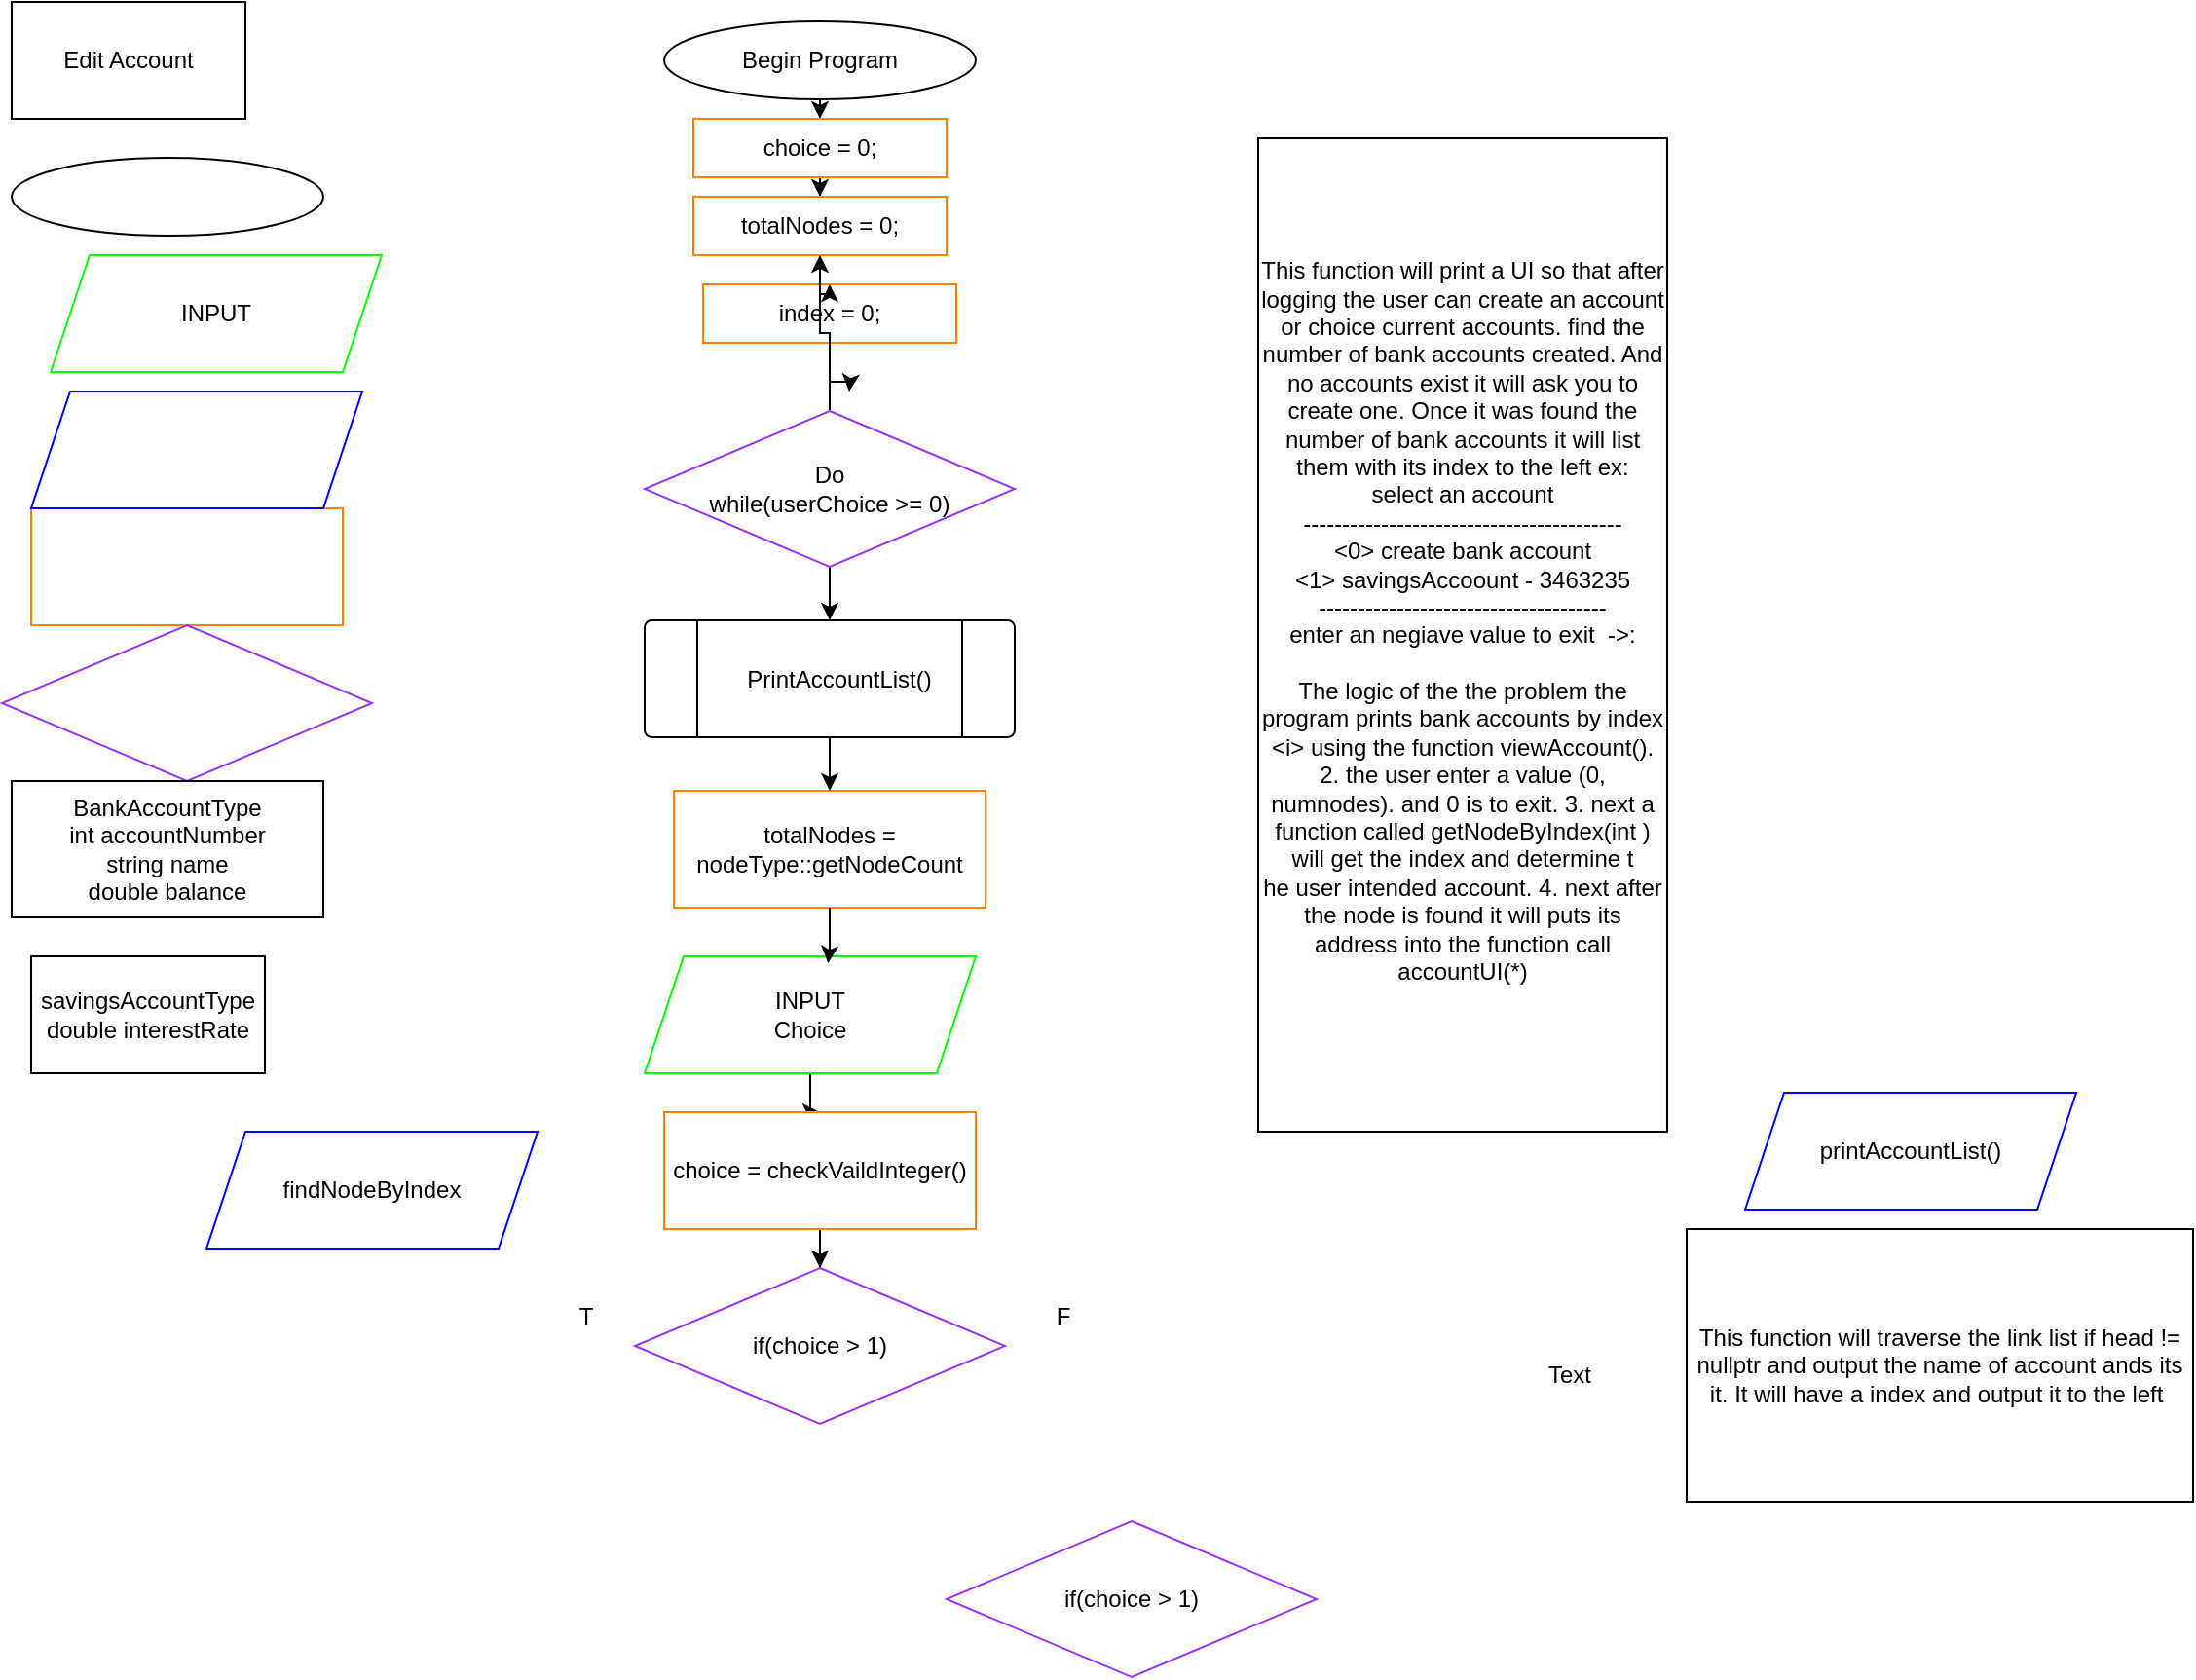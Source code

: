 <mxfile version="24.7.12">
  <diagram name="Page-1" id="hJQSSTD4_o5KoV_Qv5LV">
    <mxGraphModel dx="2283" dy="674" grid="1" gridSize="10" guides="1" tooltips="1" connect="1" arrows="1" fold="1" page="1" pageScale="1" pageWidth="850" pageHeight="1100" math="0" shadow="0">
      <root>
        <mxCell id="0" />
        <mxCell id="1" parent="0" />
        <mxCell id="r8TldyLNZNYGHYZAbkJL-1" value="Edit Account" style="rounded=0;whiteSpace=wrap;html=1;" vertex="1" parent="1">
          <mxGeometry width="120" height="60" as="geometry" />
        </mxCell>
        <mxCell id="r8TldyLNZNYGHYZAbkJL-2" value="" style="ellipse;whiteSpace=wrap;html=1;strokeColor=#000000;" vertex="1" parent="1">
          <mxGeometry y="80" width="160" height="40" as="geometry" />
        </mxCell>
        <mxCell id="r8TldyLNZNYGHYZAbkJL-3" value="INPUT" style="shape=parallelogram;perimeter=parallelogramPerimeter;whiteSpace=wrap;html=1;fixedSize=1;strokeColor=#00FF00;" vertex="1" parent="1">
          <mxGeometry x="20" y="130" width="170" height="60" as="geometry" />
        </mxCell>
        <mxCell id="r8TldyLNZNYGHYZAbkJL-4" value="" style="rounded=0;whiteSpace=wrap;html=1;strokeColor=#FF8000;" vertex="1" parent="1">
          <mxGeometry x="10" y="260" width="160" height="60" as="geometry" />
        </mxCell>
        <mxCell id="r8TldyLNZNYGHYZAbkJL-5" value="" style="rhombus;whiteSpace=wrap;html=1;strokeColor=#9933FF;" vertex="1" parent="1">
          <mxGeometry x="-5" y="320" width="190" height="80" as="geometry" />
        </mxCell>
        <mxCell id="r8TldyLNZNYGHYZAbkJL-6" value="Begin Program" style="ellipse;whiteSpace=wrap;html=1;strokeColor=#000000;" vertex="1" parent="1">
          <mxGeometry x="335" y="10" width="160" height="40" as="geometry" />
        </mxCell>
        <mxCell id="r8TldyLNZNYGHYZAbkJL-7" value="" style="endArrow=classic;html=1;rounded=0;exitX=0.5;exitY=1;exitDx=0;exitDy=0;entryX=0.5;entryY=0;entryDx=0;entryDy=0;" edge="1" parent="1" source="r8TldyLNZNYGHYZAbkJL-6" target="r8TldyLNZNYGHYZAbkJL-34">
          <mxGeometry width="50" height="50" relative="1" as="geometry">
            <mxPoint x="170" y="90" as="sourcePoint" />
            <mxPoint x="410" y="60" as="targetPoint" />
          </mxGeometry>
        </mxCell>
        <mxCell id="r8TldyLNZNYGHYZAbkJL-8" value="&lt;div&gt;BankAccountType&lt;/div&gt;&lt;div&gt;int accountNumber&lt;/div&gt;&lt;div&gt;string name&lt;/div&gt;&lt;div&gt;double balance&lt;br&gt;&lt;/div&gt;" style="rounded=0;whiteSpace=wrap;html=1;" vertex="1" parent="1">
          <mxGeometry y="400" width="160" height="70" as="geometry" />
        </mxCell>
        <mxCell id="r8TldyLNZNYGHYZAbkJL-9" value="&lt;div&gt;savingsAccountType&lt;/div&gt;&lt;div&gt;double interestRate&lt;br&gt;&lt;/div&gt;" style="rounded=0;whiteSpace=wrap;html=1;" vertex="1" parent="1">
          <mxGeometry x="10" y="490" width="120" height="60" as="geometry" />
        </mxCell>
        <mxCell id="r8TldyLNZNYGHYZAbkJL-11" value="&lt;div&gt;This function will print a UI so that after logging the user can create an account or choice current accounts. find the number of bank accounts created. And no accounts exist it will ask you to create one. Once it was found the number of bank accounts it will list them with its index to the left ex:&lt;/div&gt;&lt;div&gt;select an account&lt;br&gt;&lt;/div&gt;&lt;div&gt;-----------------------------------------&lt;br&gt;&lt;/div&gt;&lt;div&gt;&amp;lt;0&amp;gt; create bank account&lt;/div&gt;&lt;div&gt;&amp;lt;1&amp;gt; savingsAccoount - 3463235&lt;/div&gt;&lt;div&gt;-------------------------------------&lt;/div&gt;&lt;div&gt;enter an negiave value to exit&amp;nbsp; -&amp;gt;:&lt;/div&gt;&lt;div&gt;&lt;br&gt;&lt;/div&gt;&lt;div&gt;The logic of the the problem the program prints bank accounts by index &amp;lt;i&amp;gt; using the function viewAccount(). 2. the user enter a value (0, numnodes). and 0 is to exit. 3. next a function called getNodeByIndex(int ) will get the index and determine t&lt;/div&gt;&lt;div&gt;he user intended account. 4. next after the node is found it will puts its address into the function call accountUI(*)&lt;br&gt;&lt;/div&gt;&lt;div&gt;&lt;br&gt;&lt;/div&gt;" style="rounded=0;whiteSpace=wrap;html=1;" vertex="1" parent="1">
          <mxGeometry x="640" y="70" width="210" height="510" as="geometry" />
        </mxCell>
        <mxCell id="r8TldyLNZNYGHYZAbkJL-12" value="" style="shape=parallelogram;perimeter=parallelogramPerimeter;whiteSpace=wrap;html=1;fixedSize=1;strokeColor=#0000FF;" vertex="1" parent="1">
          <mxGeometry x="10" y="200" width="170" height="60" as="geometry" />
        </mxCell>
        <mxCell id="r8TldyLNZNYGHYZAbkJL-45" style="edgeStyle=orthogonalEdgeStyle;rounded=0;orthogonalLoop=1;jettySize=auto;html=1;" edge="1" parent="1" source="r8TldyLNZNYGHYZAbkJL-13" target="r8TldyLNZNYGHYZAbkJL-33">
          <mxGeometry relative="1" as="geometry" />
        </mxCell>
        <mxCell id="r8TldyLNZNYGHYZAbkJL-13" value="&lt;div&gt;INPUT&lt;/div&gt;Choice" style="shape=parallelogram;perimeter=parallelogramPerimeter;whiteSpace=wrap;html=1;fixedSize=1;strokeColor=#00FF00;" vertex="1" parent="1">
          <mxGeometry x="325" y="490" width="170" height="60" as="geometry" />
        </mxCell>
        <mxCell id="r8TldyLNZNYGHYZAbkJL-21" value="totalNodes = nodeType::getNodeCount" style="rounded=0;whiteSpace=wrap;html=1;strokeColor=#FF8000;" vertex="1" parent="1">
          <mxGeometry x="340" y="405" width="160" height="60" as="geometry" />
        </mxCell>
        <mxCell id="r8TldyLNZNYGHYZAbkJL-39" style="edgeStyle=orthogonalEdgeStyle;rounded=0;orthogonalLoop=1;jettySize=auto;html=1;" edge="1" parent="1" source="r8TldyLNZNYGHYZAbkJL-22">
          <mxGeometry relative="1" as="geometry">
            <mxPoint x="430" y="200" as="targetPoint" />
          </mxGeometry>
        </mxCell>
        <mxCell id="r8TldyLNZNYGHYZAbkJL-22" value="index = 0;" style="rounded=0;whiteSpace=wrap;html=1;strokeColor=#FF8000;" vertex="1" parent="1">
          <mxGeometry x="355" y="145" width="130" height="30" as="geometry" />
        </mxCell>
        <mxCell id="r8TldyLNZNYGHYZAbkJL-23" value="printAccountList()" style="shape=parallelogram;perimeter=parallelogramPerimeter;whiteSpace=wrap;html=1;fixedSize=1;strokeColor=#0000FF;" vertex="1" parent="1">
          <mxGeometry x="890" y="560" width="170" height="60" as="geometry" />
        </mxCell>
        <mxCell id="r8TldyLNZNYGHYZAbkJL-27" value="findNodeByIndex" style="shape=parallelogram;perimeter=parallelogramPerimeter;whiteSpace=wrap;html=1;fixedSize=1;strokeColor=#0000FF;" vertex="1" parent="1">
          <mxGeometry x="100" y="580" width="170" height="60" as="geometry" />
        </mxCell>
        <mxCell id="r8TldyLNZNYGHYZAbkJL-28" value="This function will traverse the link list if head != nullptr and output the name of account ands its it. It will have a index and output it to the left&amp;nbsp; " style="rounded=0;whiteSpace=wrap;html=1;" vertex="1" parent="1">
          <mxGeometry x="860" y="630" width="260" height="140" as="geometry" />
        </mxCell>
        <mxCell id="r8TldyLNZNYGHYZAbkJL-43" style="edgeStyle=orthogonalEdgeStyle;rounded=0;orthogonalLoop=1;jettySize=auto;html=1;" edge="1" parent="1" source="r8TldyLNZNYGHYZAbkJL-29" target="r8TldyLNZNYGHYZAbkJL-21">
          <mxGeometry relative="1" as="geometry" />
        </mxCell>
        <mxCell id="r8TldyLNZNYGHYZAbkJL-29" value="" style="verticalLabelPosition=bottom;verticalAlign=top;html=1;shape=process;whiteSpace=wrap;rounded=1;size=0.14;arcSize=6;" vertex="1" parent="1">
          <mxGeometry x="325" y="317.5" width="190" height="60" as="geometry" />
        </mxCell>
        <mxCell id="r8TldyLNZNYGHYZAbkJL-47" style="edgeStyle=orthogonalEdgeStyle;rounded=0;orthogonalLoop=1;jettySize=auto;html=1;" edge="1" parent="1" source="r8TldyLNZNYGHYZAbkJL-33" target="r8TldyLNZNYGHYZAbkJL-46">
          <mxGeometry relative="1" as="geometry" />
        </mxCell>
        <mxCell id="r8TldyLNZNYGHYZAbkJL-33" value="choice = checkVaildInteger()" style="rounded=0;whiteSpace=wrap;html=1;strokeColor=#FF8000;" vertex="1" parent="1">
          <mxGeometry x="335" y="570" width="160" height="60" as="geometry" />
        </mxCell>
        <mxCell id="r8TldyLNZNYGHYZAbkJL-38" style="edgeStyle=orthogonalEdgeStyle;rounded=0;orthogonalLoop=1;jettySize=auto;html=1;entryX=0.5;entryY=0;entryDx=0;entryDy=0;" edge="1" parent="1" source="r8TldyLNZNYGHYZAbkJL-34" target="r8TldyLNZNYGHYZAbkJL-36">
          <mxGeometry relative="1" as="geometry" />
        </mxCell>
        <mxCell id="r8TldyLNZNYGHYZAbkJL-34" value="&lt;div&gt;choice = 0;&lt;/div&gt;" style="rounded=0;whiteSpace=wrap;html=1;strokeColor=#FF8000;" vertex="1" parent="1">
          <mxGeometry x="350" y="60" width="130" height="30" as="geometry" />
        </mxCell>
        <mxCell id="r8TldyLNZNYGHYZAbkJL-35" value="PrintAccountList()" style="text;strokeColor=none;align=center;fillColor=none;html=1;verticalAlign=middle;whiteSpace=wrap;rounded=0;" vertex="1" parent="1">
          <mxGeometry x="395" y="332.5" width="60" height="30" as="geometry" />
        </mxCell>
        <mxCell id="r8TldyLNZNYGHYZAbkJL-37" value="" style="edgeStyle=orthogonalEdgeStyle;rounded=0;orthogonalLoop=1;jettySize=auto;html=1;" edge="1" parent="1" source="r8TldyLNZNYGHYZAbkJL-36" target="r8TldyLNZNYGHYZAbkJL-22">
          <mxGeometry relative="1" as="geometry" />
        </mxCell>
        <mxCell id="r8TldyLNZNYGHYZAbkJL-36" value="totalNodes = 0;" style="rounded=0;whiteSpace=wrap;html=1;strokeColor=#FF8000;" vertex="1" parent="1">
          <mxGeometry x="350" y="100" width="130" height="30" as="geometry" />
        </mxCell>
        <mxCell id="r8TldyLNZNYGHYZAbkJL-41" value="" style="edgeStyle=orthogonalEdgeStyle;rounded=0;orthogonalLoop=1;jettySize=auto;html=1;" edge="1" parent="1" source="r8TldyLNZNYGHYZAbkJL-40" target="r8TldyLNZNYGHYZAbkJL-36">
          <mxGeometry relative="1" as="geometry" />
        </mxCell>
        <mxCell id="r8TldyLNZNYGHYZAbkJL-42" style="edgeStyle=orthogonalEdgeStyle;rounded=0;orthogonalLoop=1;jettySize=auto;html=1;entryX=0.5;entryY=0;entryDx=0;entryDy=0;" edge="1" parent="1" source="r8TldyLNZNYGHYZAbkJL-40" target="r8TldyLNZNYGHYZAbkJL-29">
          <mxGeometry relative="1" as="geometry" />
        </mxCell>
        <mxCell id="r8TldyLNZNYGHYZAbkJL-40" value="&lt;div&gt;Do&lt;/div&gt;&lt;div&gt;while(userChoice &amp;gt;= 0)&lt;br&gt;&lt;/div&gt;" style="rhombus;whiteSpace=wrap;html=1;strokeColor=#9933FF;" vertex="1" parent="1">
          <mxGeometry x="325" y="210" width="190" height="80" as="geometry" />
        </mxCell>
        <mxCell id="r8TldyLNZNYGHYZAbkJL-44" style="edgeStyle=orthogonalEdgeStyle;rounded=0;orthogonalLoop=1;jettySize=auto;html=1;entryX=0.554;entryY=0.059;entryDx=0;entryDy=0;entryPerimeter=0;" edge="1" parent="1" source="r8TldyLNZNYGHYZAbkJL-21" target="r8TldyLNZNYGHYZAbkJL-13">
          <mxGeometry relative="1" as="geometry" />
        </mxCell>
        <mxCell id="r8TldyLNZNYGHYZAbkJL-46" value="if(choice &amp;gt; 1) " style="rhombus;whiteSpace=wrap;html=1;strokeColor=#9933FF;" vertex="1" parent="1">
          <mxGeometry x="320" y="650" width="190" height="80" as="geometry" />
        </mxCell>
        <mxCell id="r8TldyLNZNYGHYZAbkJL-48" value="F" style="text;html=1;align=center;verticalAlign=middle;whiteSpace=wrap;rounded=0;" vertex="1" parent="1">
          <mxGeometry x="510" y="660" width="60" height="30" as="geometry" />
        </mxCell>
        <mxCell id="r8TldyLNZNYGHYZAbkJL-49" value="Text" style="text;html=1;align=center;verticalAlign=middle;whiteSpace=wrap;rounded=0;" vertex="1" parent="1">
          <mxGeometry x="770" y="690" width="60" height="30" as="geometry" />
        </mxCell>
        <mxCell id="r8TldyLNZNYGHYZAbkJL-50" value="T" style="text;html=1;align=center;verticalAlign=middle;whiteSpace=wrap;rounded=0;" vertex="1" parent="1">
          <mxGeometry x="265" y="660" width="60" height="30" as="geometry" />
        </mxCell>
        <mxCell id="r8TldyLNZNYGHYZAbkJL-51" value="if(choice &amp;gt; 1) " style="rhombus;whiteSpace=wrap;html=1;strokeColor=#9933FF;" vertex="1" parent="1">
          <mxGeometry x="480" y="780" width="190" height="80" as="geometry" />
        </mxCell>
      </root>
    </mxGraphModel>
  </diagram>
</mxfile>

